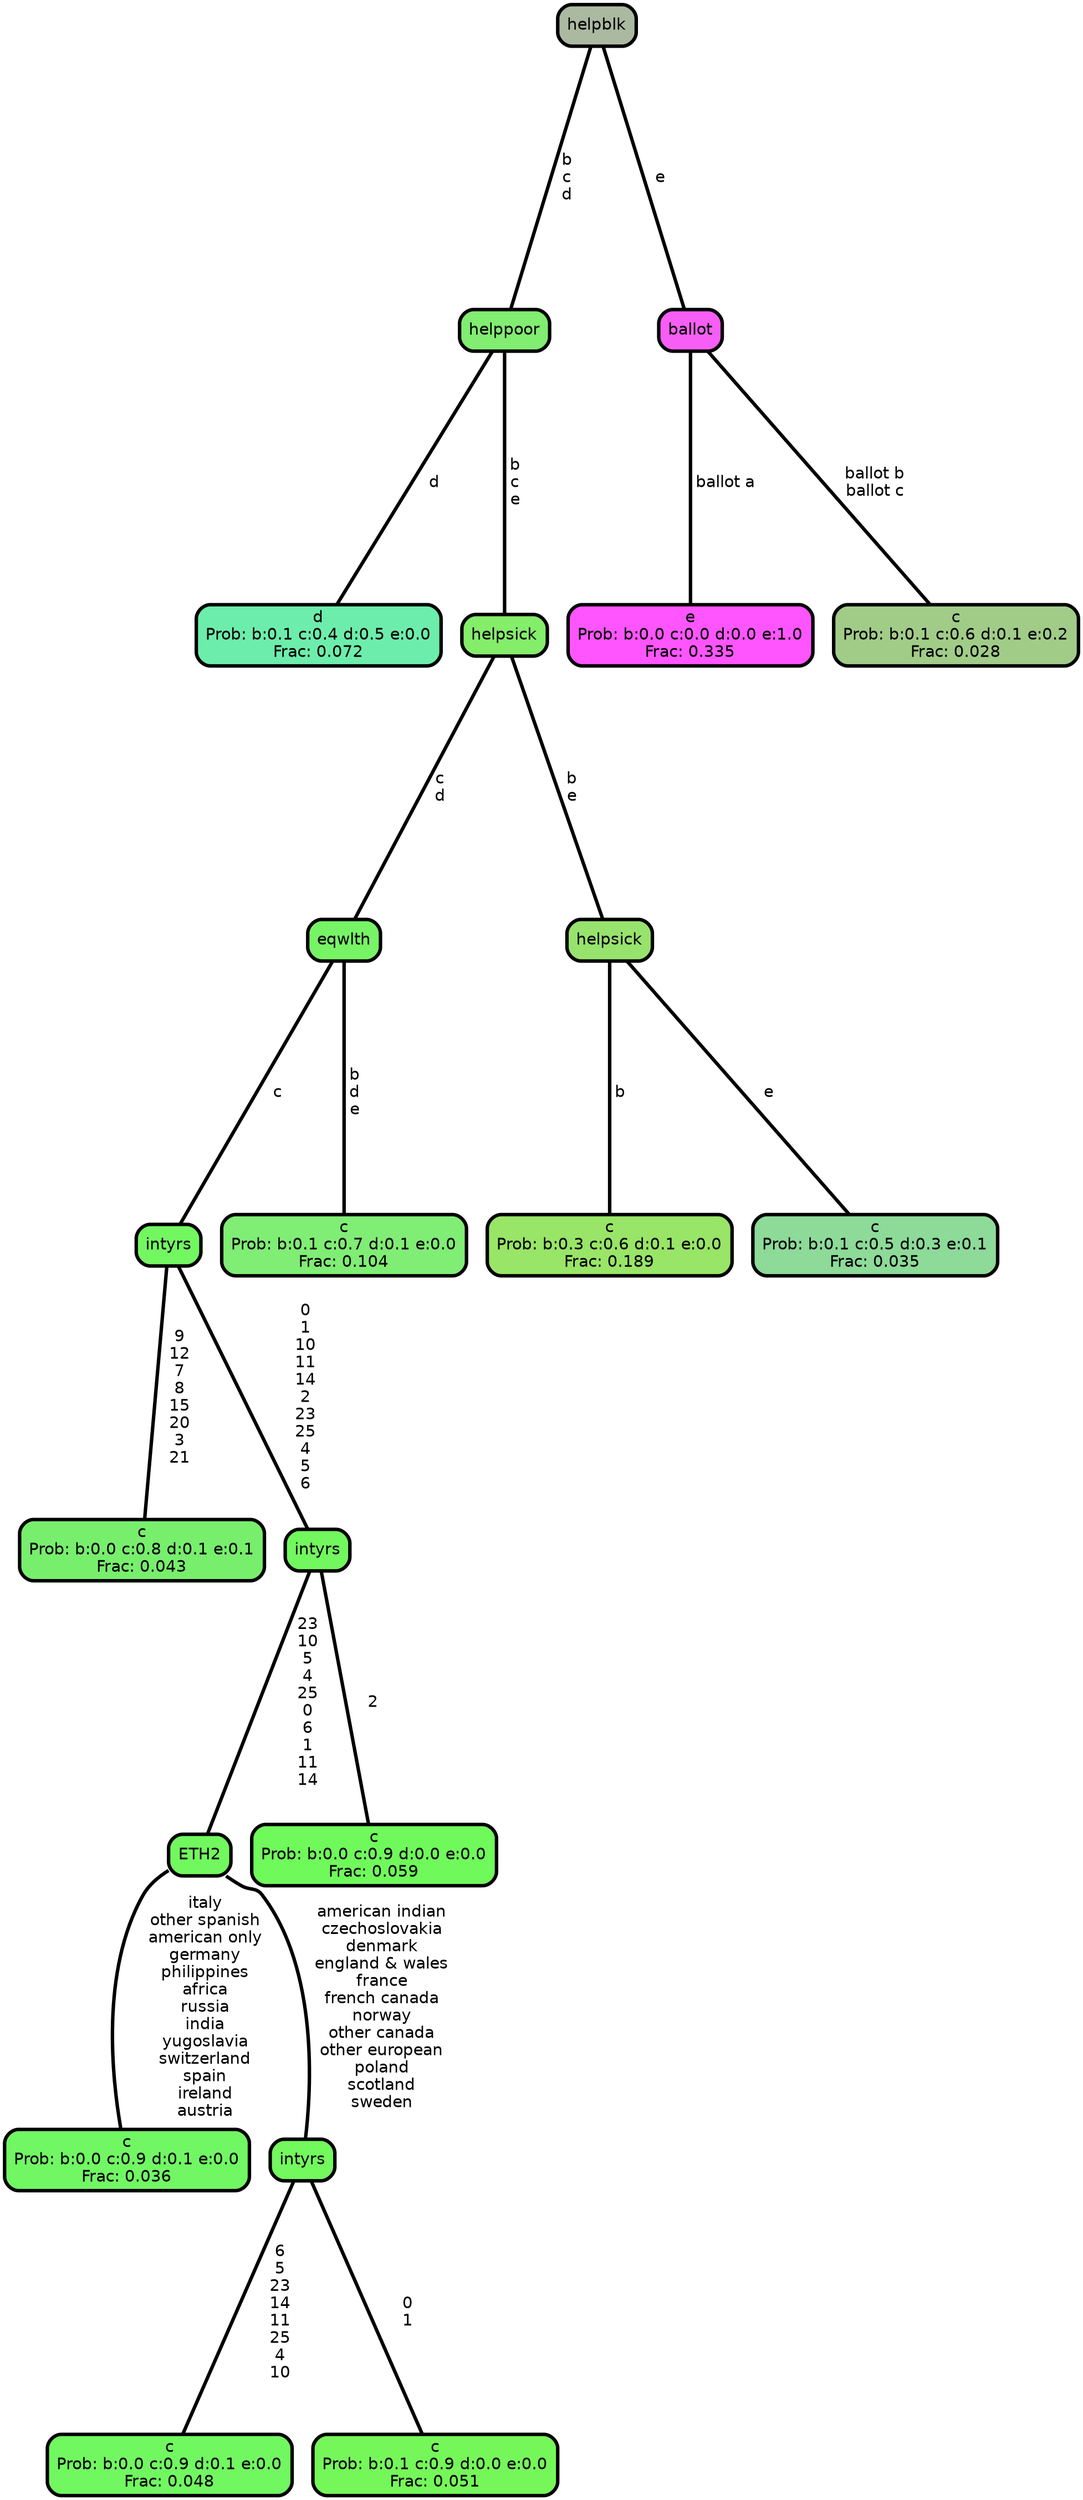 graph Tree {
node [shape=box, style="filled, rounded",color="black",penwidth="3",fontcolor="black",                 fontname=helvetica] ;
graph [ranksep="0 equally", splines=straight,                 bgcolor=transparent, dpi=200] ;
edge [fontname=helvetica, color=black] ;
0 [label="d
Prob: b:0.1 c:0.4 d:0.5 e:0.0
Frac: 0.072", fillcolor="#6dedab"] ;
1 [label="helppoor", fillcolor="#81ed71"] ;
2 [label="c
Prob: b:0.0 c:0.8 d:0.1 e:0.1
Frac: 0.043", fillcolor="#77ef6d"] ;
3 [label="intyrs", fillcolor="#73f761"] ;
4 [label="c
Prob: b:0.0 c:0.9 d:0.1 e:0.0
Frac: 0.036", fillcolor="#71f764"] ;
5 [label="ETH2", fillcolor="#72f85f"] ;
6 [label="c
Prob: b:0.0 c:0.9 d:0.1 e:0.0
Frac: 0.048", fillcolor="#71f861"] ;
7 [label="intyrs", fillcolor="#73f85d"] ;
8 [label="c
Prob: b:0.1 c:0.9 d:0.0 e:0.0
Frac: 0.051", fillcolor="#75f75a"] ;
9 [label="intyrs", fillcolor="#72f85e"] ;
10 [label="c
Prob: b:0.0 c:0.9 d:0.0 e:0.0
Frac: 0.059", fillcolor="#70f95b"] ;
11 [label="eqwlth", fillcolor="#77f466"] ;
12 [label="c
Prob: b:0.1 c:0.7 d:0.1 e:0.0
Frac: 0.104", fillcolor="#80ed74"] ;
13 [label="helpsick", fillcolor="#84ed6a"] ;
14 [label="c
Prob: b:0.3 c:0.6 d:0.1 e:0.0
Frac: 0.189", fillcolor="#99e567"] ;
15 [label="helpsick", fillcolor="#97e36e"] ;
16 [label="c
Prob: b:0.1 c:0.5 d:0.3 e:0.1
Frac: 0.035", fillcolor="#8dda99"] ;
17 [label="helpblk", fillcolor="#acb9a1"] ;
18 [label="e
Prob: b:0.0 c:0.0 d:0.0 e:1.0
Frac: 0.335", fillcolor="#ff55ff"] ;
19 [label="ballot", fillcolor="#f75ef5"] ;
20 [label="c
Prob: b:0.1 c:0.6 d:0.1 e:0.2
Frac: 0.028", fillcolor="#a1cc88"] ;
1 -- 0 [label=" d",penwidth=3] ;
1 -- 13 [label=" b\n c\n e",penwidth=3] ;
3 -- 2 [label=" 9\n 12\n 7\n 8\n 15\n 20\n 3\n 21",penwidth=3] ;
3 -- 9 [label=" 0\n 1\n 10\n 11\n 14\n 2\n 23\n 25\n 4\n 5\n 6",penwidth=3] ;
5 -- 4 [label=" italy\n other spanish\n american only\n germany\n philippines\n africa\n russia\n india\n yugoslavia\n switzerland\n spain\n ireland\n austria",penwidth=3] ;
5 -- 7 [label=" american indian\n czechoslovakia\n denmark\n england & wales\n france\n french canada\n norway\n other canada\n other european\n poland\n scotland\n sweden",penwidth=3] ;
7 -- 6 [label=" 6\n 5\n 23\n 14\n 11\n 25\n 4\n 10",penwidth=3] ;
7 -- 8 [label=" 0\n 1",penwidth=3] ;
9 -- 5 [label=" 23\n 10\n 5\n 4\n 25\n 0\n 6\n 1\n 11\n 14",penwidth=3] ;
9 -- 10 [label=" 2",penwidth=3] ;
11 -- 3 [label=" c",penwidth=3] ;
11 -- 12 [label=" b\n d\n e",penwidth=3] ;
13 -- 11 [label=" c\n d",penwidth=3] ;
13 -- 15 [label=" b\n e",penwidth=3] ;
15 -- 14 [label=" b",penwidth=3] ;
15 -- 16 [label=" e",penwidth=3] ;
17 -- 1 [label=" b\n c\n d",penwidth=3] ;
17 -- 19 [label=" e",penwidth=3] ;
19 -- 18 [label=" ballot a",penwidth=3] ;
19 -- 20 [label=" ballot b\n ballot c",penwidth=3] ;
{rank = same;}}